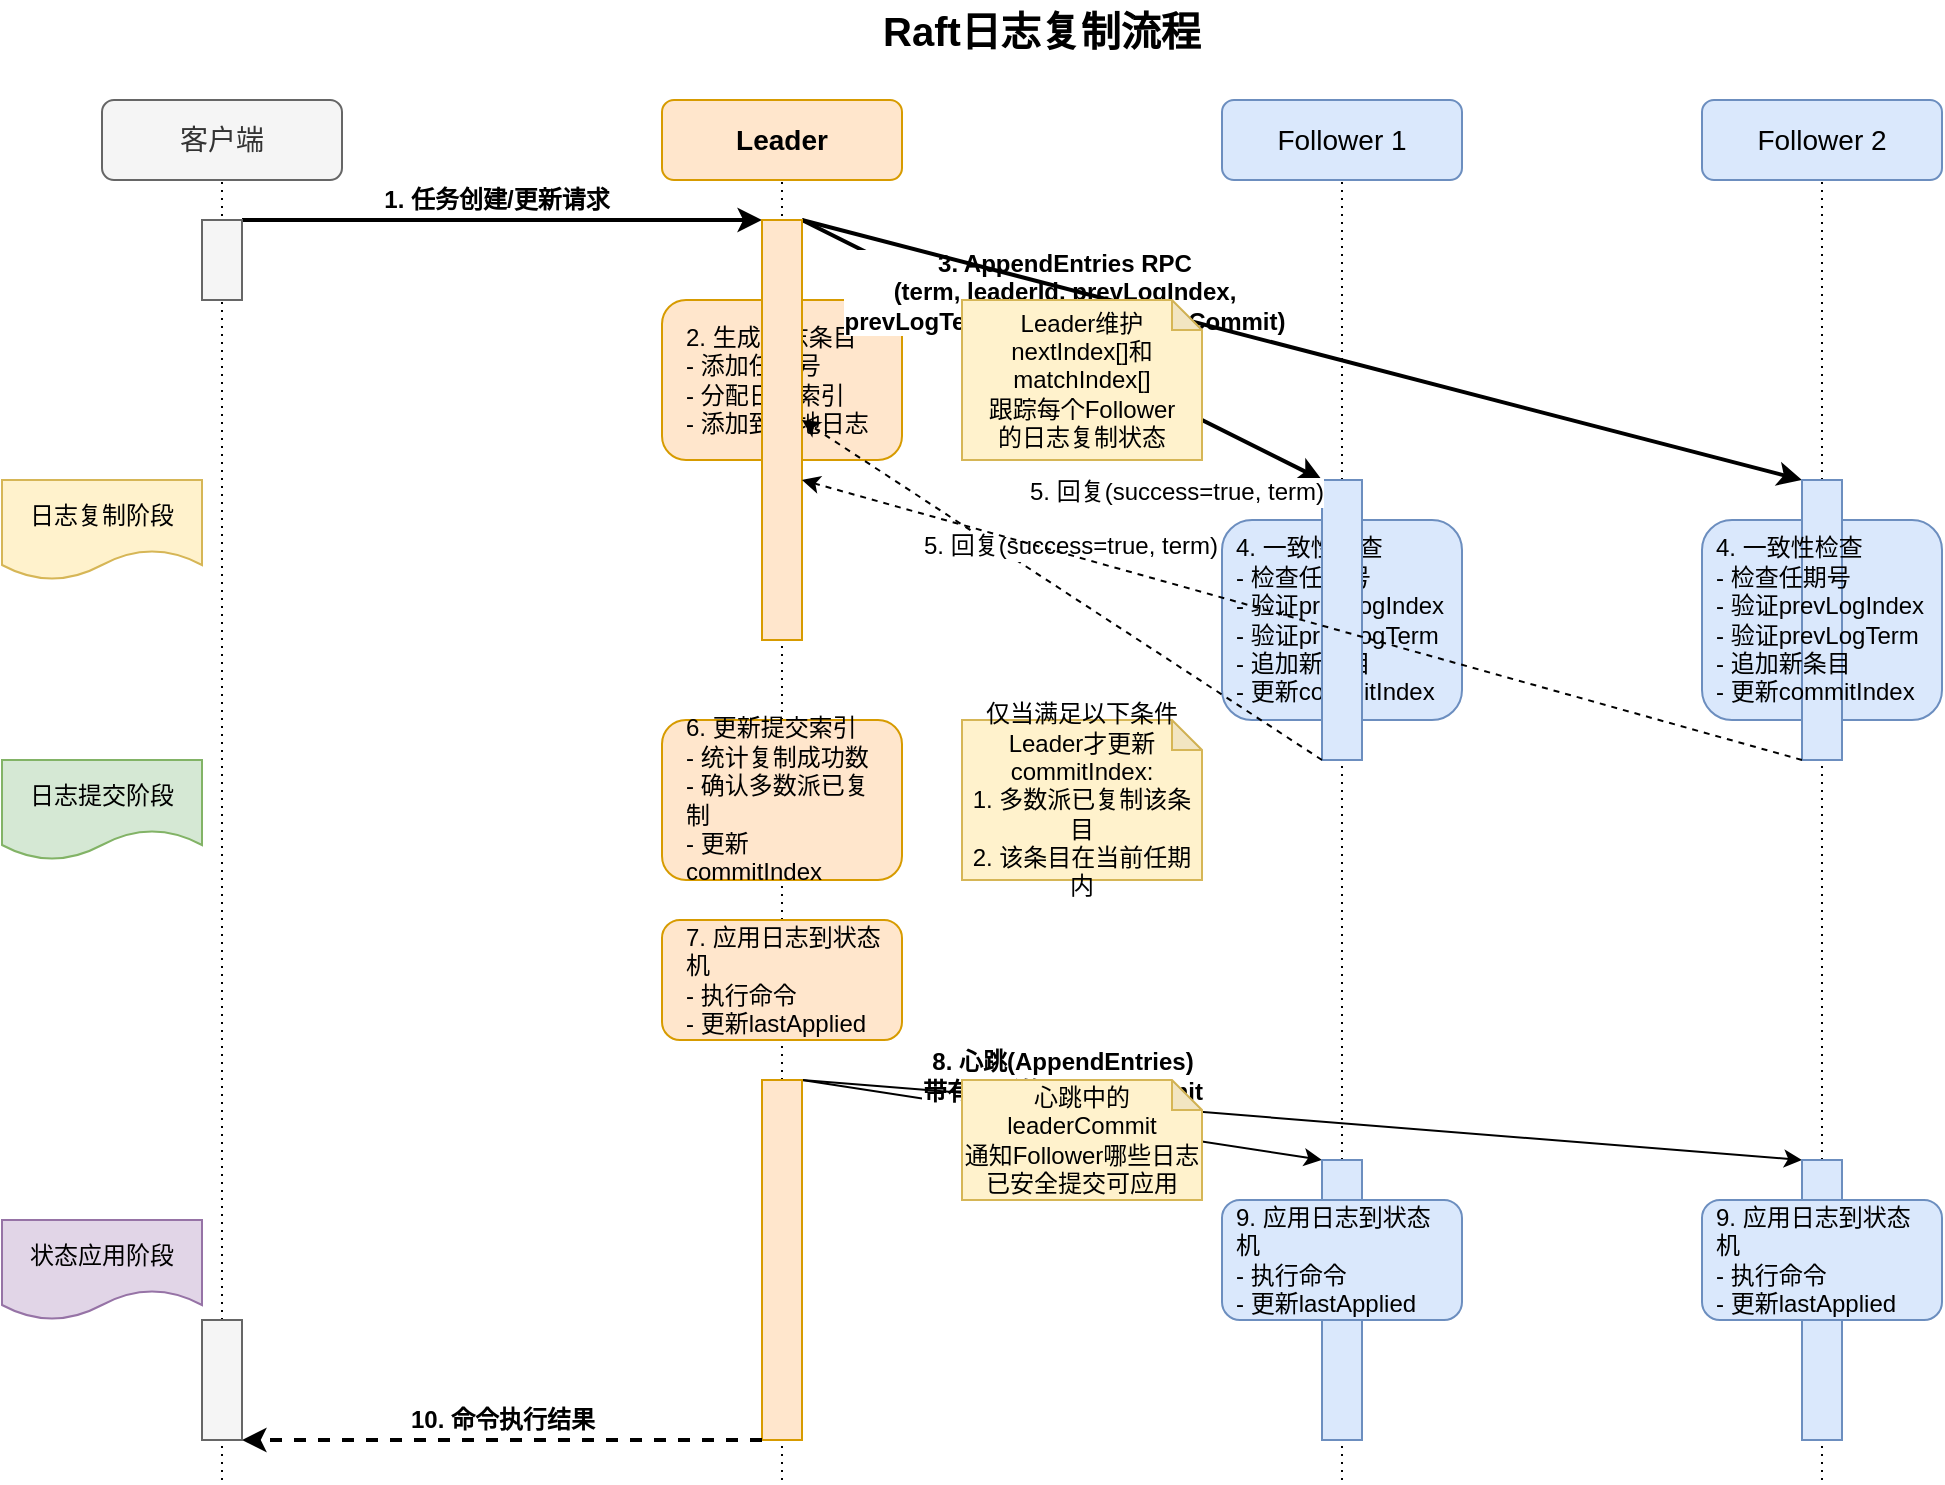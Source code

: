 <mxfile version="26.2.14">
  <diagram name="Raft日志复制流程" id="MbLu8VsG8NwB8TJeEzHW">
    <mxGraphModel dx="1615" dy="963" grid="0" gridSize="10" guides="1" tooltips="1" connect="1" arrows="1" fold="1" page="0" pageScale="1" pageWidth="850" pageHeight="1100" math="0" shadow="0">
      <root>
        <mxCell id="0" />
        <mxCell id="1" parent="0" />
        <mxCell id="hLT218sP9Vwt2zcqdg2f-51" value="&lt;font style=&quot;font-size: 20px;&quot;&gt;&lt;b&gt;Raft日志复制流程&lt;/b&gt;&lt;/font&gt;" style="text;html=1;strokeColor=none;fillColor=none;align=center;verticalAlign=middle;whiteSpace=wrap;rounded=0;" vertex="1" parent="1">
          <mxGeometry x="400" y="20" width="300" height="30" as="geometry" />
        </mxCell>
        <mxCell id="hLT218sP9Vwt2zcqdg2f-52" value="客户端" style="rounded=1;whiteSpace=wrap;html=1;fontSize=14;fillColor=#f5f5f5;strokeColor=#666666;fontColor=#333333;" vertex="1" parent="1">
          <mxGeometry x="80" y="70" width="120" height="40" as="geometry" />
        </mxCell>
        <mxCell id="hLT218sP9Vwt2zcqdg2f-53" value="Leader" style="rounded=1;whiteSpace=wrap;html=1;fontSize=14;fillColor=#ffe6cc;strokeColor=#d79b00;fontStyle=1" vertex="1" parent="1">
          <mxGeometry x="360" y="70" width="120" height="40" as="geometry" />
        </mxCell>
        <mxCell id="hLT218sP9Vwt2zcqdg2f-54" value="Follower 1" style="rounded=1;whiteSpace=wrap;html=1;fontSize=14;fillColor=#dae8fc;strokeColor=#6c8ebf;" vertex="1" parent="1">
          <mxGeometry x="640" y="70" width="120" height="40" as="geometry" />
        </mxCell>
        <mxCell id="hLT218sP9Vwt2zcqdg2f-55" value="Follower 2" style="rounded=1;whiteSpace=wrap;html=1;fontSize=14;fillColor=#dae8fc;strokeColor=#6c8ebf;" vertex="1" parent="1">
          <mxGeometry x="880" y="70" width="120" height="40" as="geometry" />
        </mxCell>
        <mxCell id="hLT218sP9Vwt2zcqdg2f-56" value="" style="endArrow=none;dashed=1;html=1;dashPattern=1 3;strokeWidth=1;rounded=0;entryX=0.5;entryY=1;entryDx=0;entryDy=0;" edge="1" parent="1" target="hLT218sP9Vwt2zcqdg2f-52">
          <mxGeometry width="50" height="50" relative="1" as="geometry">
            <mxPoint x="140" y="760" as="sourcePoint" />
            <mxPoint x="450" y="360" as="targetPoint" />
          </mxGeometry>
        </mxCell>
        <mxCell id="hLT218sP9Vwt2zcqdg2f-57" value="" style="endArrow=none;dashed=1;html=1;dashPattern=1 3;strokeWidth=1;rounded=0;entryX=0.5;entryY=1;entryDx=0;entryDy=0;" edge="1" parent="1" target="hLT218sP9Vwt2zcqdg2f-53">
          <mxGeometry width="50" height="50" relative="1" as="geometry">
            <mxPoint x="420" y="760" as="sourcePoint" />
            <mxPoint x="450" y="360" as="targetPoint" />
          </mxGeometry>
        </mxCell>
        <mxCell id="hLT218sP9Vwt2zcqdg2f-58" value="" style="endArrow=none;dashed=1;html=1;dashPattern=1 3;strokeWidth=1;rounded=0;entryX=0.5;entryY=1;entryDx=0;entryDy=0;" edge="1" parent="1" target="hLT218sP9Vwt2zcqdg2f-54">
          <mxGeometry width="50" height="50" relative="1" as="geometry">
            <mxPoint x="700" y="760" as="sourcePoint" />
            <mxPoint x="450" y="360" as="targetPoint" />
          </mxGeometry>
        </mxCell>
        <mxCell id="hLT218sP9Vwt2zcqdg2f-59" value="" style="endArrow=none;dashed=1;html=1;dashPattern=1 3;strokeWidth=1;rounded=0;entryX=0.5;entryY=1;entryDx=0;entryDy=0;" edge="1" parent="1" target="hLT218sP9Vwt2zcqdg2f-55">
          <mxGeometry width="50" height="50" relative="1" as="geometry">
            <mxPoint x="940" y="760" as="sourcePoint" />
            <mxPoint x="450" y="360" as="targetPoint" />
          </mxGeometry>
        </mxCell>
        <mxCell id="hLT218sP9Vwt2zcqdg2f-60" value="" style="endArrow=classic;html=1;rounded=0;fontSize=14;exitX=1;exitY=0;exitDx=0;exitDy=0;entryX=0;entryY=0;entryDx=0;entryDy=0;strokeWidth=2;" edge="1" parent="1" source="hLT218sP9Vwt2zcqdg2f-69" target="hLT218sP9Vwt2zcqdg2f-70">
          <mxGeometry width="50" height="50" relative="1" as="geometry">
            <mxPoint x="400" y="400" as="sourcePoint" />
            <mxPoint x="450" y="350" as="targetPoint" />
          </mxGeometry>
        </mxCell>
        <mxCell id="hLT218sP9Vwt2zcqdg2f-61" value="1. 任务创建/更新请求" style="edgeLabel;html=1;align=center;verticalAlign=middle;resizable=0;points=[];fontSize=12;fontStyle=1" vertex="1" connectable="0" parent="hLT218sP9Vwt2zcqdg2f-60">
          <mxGeometry x="-0.152" y="1" relative="1" as="geometry">
            <mxPoint x="17" y="-9" as="offset" />
          </mxGeometry>
        </mxCell>
        <mxCell id="hLT218sP9Vwt2zcqdg2f-62" value="" style="rounded=1;whiteSpace=wrap;html=1;fontSize=12;fillColor=#ffe6cc;strokeColor=#d79b00;align=left;spacingLeft=5;spacingRight=5;fontStyle=0" vertex="1" parent="1">
          <mxGeometry x="360" y="170" width="120" height="80" as="geometry" />
        </mxCell>
        <mxCell id="hLT218sP9Vwt2zcqdg2f-63" value="2. 生成日志条目&lt;br&gt;- 添加任期号&lt;br&gt;- 分配日志索引&lt;br&gt;- 添加到本地日志" style="text;html=1;strokeColor=none;fillColor=none;align=left;verticalAlign=middle;whiteSpace=wrap;rounded=0;fontSize=12;fontStyle=0" vertex="1" parent="1">
          <mxGeometry x="370" y="175" width="120" height="70" as="geometry" />
        </mxCell>
        <mxCell id="hLT218sP9Vwt2zcqdg2f-64" value="" style="endArrow=classic;html=1;rounded=0;fontSize=12;exitX=1;exitY=0;exitDx=0;exitDy=0;entryX=0;entryY=0;entryDx=0;entryDy=0;strokeWidth=2;" edge="1" parent="1" source="hLT218sP9Vwt2zcqdg2f-70" target="hLT218sP9Vwt2zcqdg2f-71">
          <mxGeometry width="50" height="50" relative="1" as="geometry">
            <mxPoint x="400" y="400" as="sourcePoint" />
            <mxPoint x="450" y="350" as="targetPoint" />
          </mxGeometry>
        </mxCell>
        <mxCell id="hLT218sP9Vwt2zcqdg2f-65" value="3. AppendEntries RPC&lt;br&gt;(term, leaderId, prevLogIndex,&lt;br&gt;prevLogTerm, entries[], leaderCommit)" style="edgeLabel;html=1;align=center;verticalAlign=middle;resizable=0;points=[];fontSize=12;fontStyle=1" vertex="1" connectable="0" parent="hLT218sP9Vwt2zcqdg2f-64">
          <mxGeometry x="-0.14" y="-1" relative="1" as="geometry">
            <mxPoint x="19" y="-21" as="offset" />
          </mxGeometry>
        </mxCell>
        <mxCell id="hLT218sP9Vwt2zcqdg2f-66" value="" style="endArrow=classic;html=1;rounded=0;fontSize=12;exitX=1;exitY=0;exitDx=0;exitDy=0;entryX=0;entryY=0;entryDx=0;entryDy=0;strokeWidth=2;" edge="1" parent="1" source="hLT218sP9Vwt2zcqdg2f-70" target="hLT218sP9Vwt2zcqdg2f-73">
          <mxGeometry width="50" height="50" relative="1" as="geometry">
            <mxPoint x="400" y="400" as="sourcePoint" />
            <mxPoint x="450" y="350" as="targetPoint" />
          </mxGeometry>
        </mxCell>
        <mxCell id="hLT218sP9Vwt2zcqdg2f-67" value="" style="rounded=1;whiteSpace=wrap;html=1;fontSize=12;fillColor=#dae8fc;strokeColor=#6c8ebf;align=left;spacingLeft=5;spacingRight=5;" vertex="1" parent="1">
          <mxGeometry x="640" y="280" width="120" height="100" as="geometry" />
        </mxCell>
        <mxCell id="hLT218sP9Vwt2zcqdg2f-68" value="4. 一致性检查&lt;br&gt;- 检查任期号&lt;br&gt;- 验证prevLogIndex&lt;br&gt;- 验证prevLogTerm&lt;br&gt;- 追加新条目&lt;br&gt;- 更新commitIndex" style="text;html=1;strokeColor=none;fillColor=none;align=left;verticalAlign=middle;whiteSpace=wrap;rounded=0;fontSize=12;" vertex="1" parent="1">
          <mxGeometry x="645" y="285" width="110" height="90" as="geometry" />
        </mxCell>
        <mxCell id="hLT218sP9Vwt2zcqdg2f-69" value="" style="rounded=0;whiteSpace=wrap;html=1;fontSize=12;fillColor=#f5f5f5;strokeColor=#666666;fontColor=#333333;" vertex="1" parent="1">
          <mxGeometry x="130" y="130" width="20" height="40" as="geometry" />
        </mxCell>
        <mxCell id="hLT218sP9Vwt2zcqdg2f-70" value="" style="rounded=0;whiteSpace=wrap;html=1;fontSize=12;fillColor=#ffe6cc;strokeColor=#d79b00;" vertex="1" parent="1">
          <mxGeometry x="410" y="130" width="20" height="210" as="geometry" />
        </mxCell>
        <mxCell id="hLT218sP9Vwt2zcqdg2f-71" value="" style="rounded=0;whiteSpace=wrap;html=1;fontSize=12;fillColor=#dae8fc;strokeColor=#6c8ebf;" vertex="1" parent="1">
          <mxGeometry x="690" y="260" width="20" height="140" as="geometry" />
        </mxCell>
        <mxCell id="hLT218sP9Vwt2zcqdg2f-72" value="" style="rounded=1;whiteSpace=wrap;html=1;fontSize=12;fillColor=#dae8fc;strokeColor=#6c8ebf;align=left;spacingLeft=5;spacingRight=5;" vertex="1" parent="1">
          <mxGeometry x="880" y="280" width="120" height="100" as="geometry" />
        </mxCell>
        <mxCell id="hLT218sP9Vwt2zcqdg2f-73" value="" style="rounded=0;whiteSpace=wrap;html=1;fontSize=12;fillColor=#dae8fc;strokeColor=#6c8ebf;" vertex="1" parent="1">
          <mxGeometry x="930" y="260" width="20" height="140" as="geometry" />
        </mxCell>
        <mxCell id="hLT218sP9Vwt2zcqdg2f-74" value="4. 一致性检查&lt;br&gt;- 检查任期号&lt;br&gt;- 验证prevLogIndex&lt;br&gt;- 验证prevLogTerm&lt;br&gt;- 追加新条目&lt;br&gt;- 更新commitIndex" style="text;html=1;strokeColor=none;fillColor=none;align=left;verticalAlign=middle;whiteSpace=wrap;rounded=0;fontSize=12;" vertex="1" parent="1">
          <mxGeometry x="885" y="285" width="110" height="90" as="geometry" />
        </mxCell>
        <mxCell id="hLT218sP9Vwt2zcqdg2f-75" value="" style="endArrow=classic;html=1;rounded=0;fontSize=12;exitX=0;exitY=1;exitDx=0;exitDy=0;entryX=1;entryY=0.476;entryDx=0;entryDy=0;entryPerimeter=0;dashed=1;strokeWidth=1;" edge="1" parent="1" source="hLT218sP9Vwt2zcqdg2f-71" target="hLT218sP9Vwt2zcqdg2f-70">
          <mxGeometry width="50" height="50" relative="1" as="geometry">
            <mxPoint x="400" y="400" as="sourcePoint" />
            <mxPoint x="450" y="350" as="targetPoint" />
          </mxGeometry>
        </mxCell>
        <mxCell id="hLT218sP9Vwt2zcqdg2f-76" value="5. 回复(success=true, term)" style="edgeLabel;html=1;align=center;verticalAlign=middle;resizable=0;points=[];fontSize=12;" vertex="1" connectable="0" parent="hLT218sP9Vwt2zcqdg2f-75">
          <mxGeometry x="0.139" y="1" relative="1" as="geometry">
            <mxPoint x="22" y="-11" as="offset" />
          </mxGeometry>
        </mxCell>
        <mxCell id="hLT218sP9Vwt2zcqdg2f-77" value="" style="endArrow=classic;html=1;rounded=0;fontSize=12;exitX=0;exitY=1;exitDx=0;exitDy=0;entryX=1;entryY=0.619;entryDx=0;entryDy=0;entryPerimeter=0;dashed=1;strokeWidth=1;" edge="1" parent="1" source="hLT218sP9Vwt2zcqdg2f-73" target="hLT218sP9Vwt2zcqdg2f-70">
          <mxGeometry width="50" height="50" relative="1" as="geometry">
            <mxPoint x="400" y="400" as="sourcePoint" />
            <mxPoint x="450" y="350" as="targetPoint" />
          </mxGeometry>
        </mxCell>
        <mxCell id="hLT218sP9Vwt2zcqdg2f-78" value="5. 回复(success=true, term)" style="edgeLabel;html=1;align=center;verticalAlign=middle;resizable=0;points=[];fontSize=12;" vertex="1" connectable="0" parent="hLT218sP9Vwt2zcqdg2f-77">
          <mxGeometry x="0.488" y="-2" relative="1" as="geometry">
            <mxPoint x="58" y="-28" as="offset" />
          </mxGeometry>
        </mxCell>
        <mxCell id="hLT218sP9Vwt2zcqdg2f-79" value="" style="rounded=1;whiteSpace=wrap;html=1;fontSize=12;fillColor=#ffe6cc;strokeColor=#d79b00;align=left;spacingLeft=5;spacingRight=5;" vertex="1" parent="1">
          <mxGeometry x="360" y="380" width="120" height="80" as="geometry" />
        </mxCell>
        <mxCell id="hLT218sP9Vwt2zcqdg2f-80" value="6. 更新提交索引&lt;br&gt;- 统计复制成功数&lt;br&gt;- 确认多数派已复制&lt;br&gt;- 更新commitIndex" style="text;html=1;strokeColor=none;fillColor=none;align=left;verticalAlign=middle;whiteSpace=wrap;rounded=0;fontSize=12;" vertex="1" parent="1">
          <mxGeometry x="370" y="385" width="100" height="70" as="geometry" />
        </mxCell>
        <mxCell id="hLT218sP9Vwt2zcqdg2f-81" value="" style="rounded=1;whiteSpace=wrap;html=1;fontSize=12;fillColor=#ffe6cc;strokeColor=#d79b00;align=left;spacingLeft=5;spacingRight=5;" vertex="1" parent="1">
          <mxGeometry x="360" y="480" width="120" height="60" as="geometry" />
        </mxCell>
        <mxCell id="hLT218sP9Vwt2zcqdg2f-82" value="7. 应用日志到状态机&lt;br&gt;- 执行命令&lt;br&gt;- 更新lastApplied" style="text;html=1;strokeColor=none;fillColor=none;align=left;verticalAlign=middle;whiteSpace=wrap;rounded=0;fontSize=12;" vertex="1" parent="1">
          <mxGeometry x="370" y="485" width="100" height="50" as="geometry" />
        </mxCell>
        <mxCell id="hLT218sP9Vwt2zcqdg2f-83" value="" style="endArrow=classic;html=1;rounded=0;fontSize=12;exitX=1;exitY=0;exitDx=0;exitDy=0;entryX=0;entryY=0;entryDx=0;entryDy=0;strokeWidth=1;" edge="1" parent="1" source="hLT218sP9Vwt2zcqdg2f-86" target="hLT218sP9Vwt2zcqdg2f-87">
          <mxGeometry width="50" height="50" relative="1" as="geometry">
            <mxPoint x="400" y="400" as="sourcePoint" />
            <mxPoint x="450" y="350" as="targetPoint" />
          </mxGeometry>
        </mxCell>
        <mxCell id="hLT218sP9Vwt2zcqdg2f-84" value="8. 心跳(AppendEntries)&lt;br&gt;带有更新的leaderCommit" style="edgeLabel;html=1;align=center;verticalAlign=middle;resizable=0;points=[];fontSize=12;fontStyle=1" vertex="1" connectable="0" parent="hLT218sP9Vwt2zcqdg2f-83">
          <mxGeometry x="-0.098" y="-1" relative="1" as="geometry">
            <mxPoint x="13" y="-21" as="offset" />
          </mxGeometry>
        </mxCell>
        <mxCell id="hLT218sP9Vwt2zcqdg2f-85" value="" style="endArrow=classic;html=1;rounded=0;fontSize=12;exitX=1;exitY=0;exitDx=0;exitDy=0;entryX=0;entryY=0;entryDx=0;entryDy=0;strokeWidth=1;" edge="1" parent="1" source="hLT218sP9Vwt2zcqdg2f-86" target="hLT218sP9Vwt2zcqdg2f-88">
          <mxGeometry width="50" height="50" relative="1" as="geometry">
            <mxPoint x="400" y="400" as="sourcePoint" />
            <mxPoint x="450" y="350" as="targetPoint" />
          </mxGeometry>
        </mxCell>
        <mxCell id="hLT218sP9Vwt2zcqdg2f-86" value="" style="rounded=0;whiteSpace=wrap;html=1;fontSize=12;fillColor=#ffe6cc;strokeColor=#d79b00;" vertex="1" parent="1">
          <mxGeometry x="410" y="560" width="20" height="180" as="geometry" />
        </mxCell>
        <mxCell id="hLT218sP9Vwt2zcqdg2f-87" value="" style="rounded=0;whiteSpace=wrap;html=1;fontSize=12;fillColor=#dae8fc;strokeColor=#6c8ebf;" vertex="1" parent="1">
          <mxGeometry x="690" y="600" width="20" height="140" as="geometry" />
        </mxCell>
        <mxCell id="hLT218sP9Vwt2zcqdg2f-88" value="" style="rounded=0;whiteSpace=wrap;html=1;fontSize=12;fillColor=#dae8fc;strokeColor=#6c8ebf;" vertex="1" parent="1">
          <mxGeometry x="930" y="600" width="20" height="140" as="geometry" />
        </mxCell>
        <mxCell id="hLT218sP9Vwt2zcqdg2f-89" value="" style="rounded=1;whiteSpace=wrap;html=1;fontSize=12;fillColor=#dae8fc;strokeColor=#6c8ebf;align=left;spacingLeft=5;spacingRight=5;" vertex="1" parent="1">
          <mxGeometry x="640" y="620" width="120" height="60" as="geometry" />
        </mxCell>
        <mxCell id="hLT218sP9Vwt2zcqdg2f-90" value="9. 应用日志到状态机&lt;br&gt;- 执行命令&lt;br&gt;- 更新lastApplied" style="text;html=1;strokeColor=none;fillColor=none;align=left;verticalAlign=middle;whiteSpace=wrap;rounded=0;fontSize=12;" vertex="1" parent="1">
          <mxGeometry x="645" y="625" width="110" height="50" as="geometry" />
        </mxCell>
        <mxCell id="hLT218sP9Vwt2zcqdg2f-91" value="" style="rounded=1;whiteSpace=wrap;html=1;fontSize=12;fillColor=#dae8fc;strokeColor=#6c8ebf;align=left;spacingLeft=5;spacingRight=5;" vertex="1" parent="1">
          <mxGeometry x="880" y="620" width="120" height="60" as="geometry" />
        </mxCell>
        <mxCell id="hLT218sP9Vwt2zcqdg2f-92" value="9. 应用日志到状态机&lt;br&gt;- 执行命令&lt;br&gt;- 更新lastApplied" style="text;html=1;strokeColor=none;fillColor=none;align=left;verticalAlign=middle;whiteSpace=wrap;rounded=0;fontSize=12;" vertex="1" parent="1">
          <mxGeometry x="885" y="625" width="110" height="50" as="geometry" />
        </mxCell>
        <mxCell id="hLT218sP9Vwt2zcqdg2f-93" value="" style="endArrow=classic;html=1;rounded=0;fontSize=12;exitX=0;exitY=1;exitDx=0;exitDy=0;entryX=1;entryY=1;entryDx=0;entryDy=0;dashed=1;strokeWidth=2;" edge="1" parent="1" source="hLT218sP9Vwt2zcqdg2f-86" target="hLT218sP9Vwt2zcqdg2f-95">
          <mxGeometry width="50" height="50" relative="1" as="geometry">
            <mxPoint x="400" y="400" as="sourcePoint" />
            <mxPoint x="450" y="350" as="targetPoint" />
          </mxGeometry>
        </mxCell>
        <mxCell id="hLT218sP9Vwt2zcqdg2f-94" value="10. 命令执行结果" style="edgeLabel;html=1;align=center;verticalAlign=middle;resizable=0;points=[];fontSize=12;fontStyle=1" vertex="1" connectable="0" parent="hLT218sP9Vwt2zcqdg2f-93">
          <mxGeometry x="0.221" y="-2" relative="1" as="geometry">
            <mxPoint x="28" y="-8" as="offset" />
          </mxGeometry>
        </mxCell>
        <mxCell id="hLT218sP9Vwt2zcqdg2f-95" value="" style="rounded=0;whiteSpace=wrap;html=1;fontSize=12;fillColor=#f5f5f5;strokeColor=#666666;fontColor=#333333;" vertex="1" parent="1">
          <mxGeometry x="130" y="680" width="20" height="60" as="geometry" />
        </mxCell>
        <mxCell id="hLT218sP9Vwt2zcqdg2f-96" value="日志复制阶段" style="shape=document;whiteSpace=wrap;html=1;boundedLbl=1;fontSize=12;fillColor=#fff2cc;strokeColor=#d6b656;align=center;" vertex="1" parent="1">
          <mxGeometry x="30" y="260" width="100" height="50" as="geometry" />
        </mxCell>
        <mxCell id="hLT218sP9Vwt2zcqdg2f-97" value="日志提交阶段" style="shape=document;whiteSpace=wrap;html=1;boundedLbl=1;fontSize=12;fillColor=#d5e8d4;strokeColor=#82b366;align=center;" vertex="1" parent="1">
          <mxGeometry x="30" y="400" width="100" height="50" as="geometry" />
        </mxCell>
        <mxCell id="hLT218sP9Vwt2zcqdg2f-98" value="状态应用阶段" style="shape=document;whiteSpace=wrap;html=1;boundedLbl=1;fontSize=12;fillColor=#e1d5e7;strokeColor=#9673a6;align=center;" vertex="1" parent="1">
          <mxGeometry x="30" y="630" width="100" height="50" as="geometry" />
        </mxCell>
        <mxCell id="hLT218sP9Vwt2zcqdg2f-99" value="Leader维护&lt;br&gt;nextIndex[]和&lt;br&gt;matchIndex[]&lt;br&gt;跟踪每个Follower&lt;br&gt;的日志复制状态" style="shape=note;whiteSpace=wrap;html=1;backgroundOutline=1;darkOpacity=0.05;fontSize=12;fillColor=#fff2cc;strokeColor=#d6b656;size=15;" vertex="1" parent="1">
          <mxGeometry x="510" y="170" width="120" height="80" as="geometry" />
        </mxCell>
        <mxCell id="hLT218sP9Vwt2zcqdg2f-100" value="仅当满足以下条件&lt;br&gt;Leader才更新commitIndex:&lt;br&gt;1. 多数派已复制该条目&lt;br&gt;2. 该条目在当前任期内" style="shape=note;whiteSpace=wrap;html=1;backgroundOutline=1;darkOpacity=0.05;fontSize=12;fillColor=#fff2cc;strokeColor=#d6b656;size=15;" vertex="1" parent="1">
          <mxGeometry x="510" y="380" width="120" height="80" as="geometry" />
        </mxCell>
        <mxCell id="hLT218sP9Vwt2zcqdg2f-101" value="心跳中的leaderCommit&lt;br&gt;通知Follower哪些日志&lt;br&gt;已安全提交可应用" style="shape=note;whiteSpace=wrap;html=1;backgroundOutline=1;darkOpacity=0.05;fontSize=12;fillColor=#fff2cc;strokeColor=#d6b656;size=15;" vertex="1" parent="1">
          <mxGeometry x="510" y="560" width="120" height="60" as="geometry" />
        </mxCell>
      </root>
    </mxGraphModel>
  </diagram>
</mxfile>

